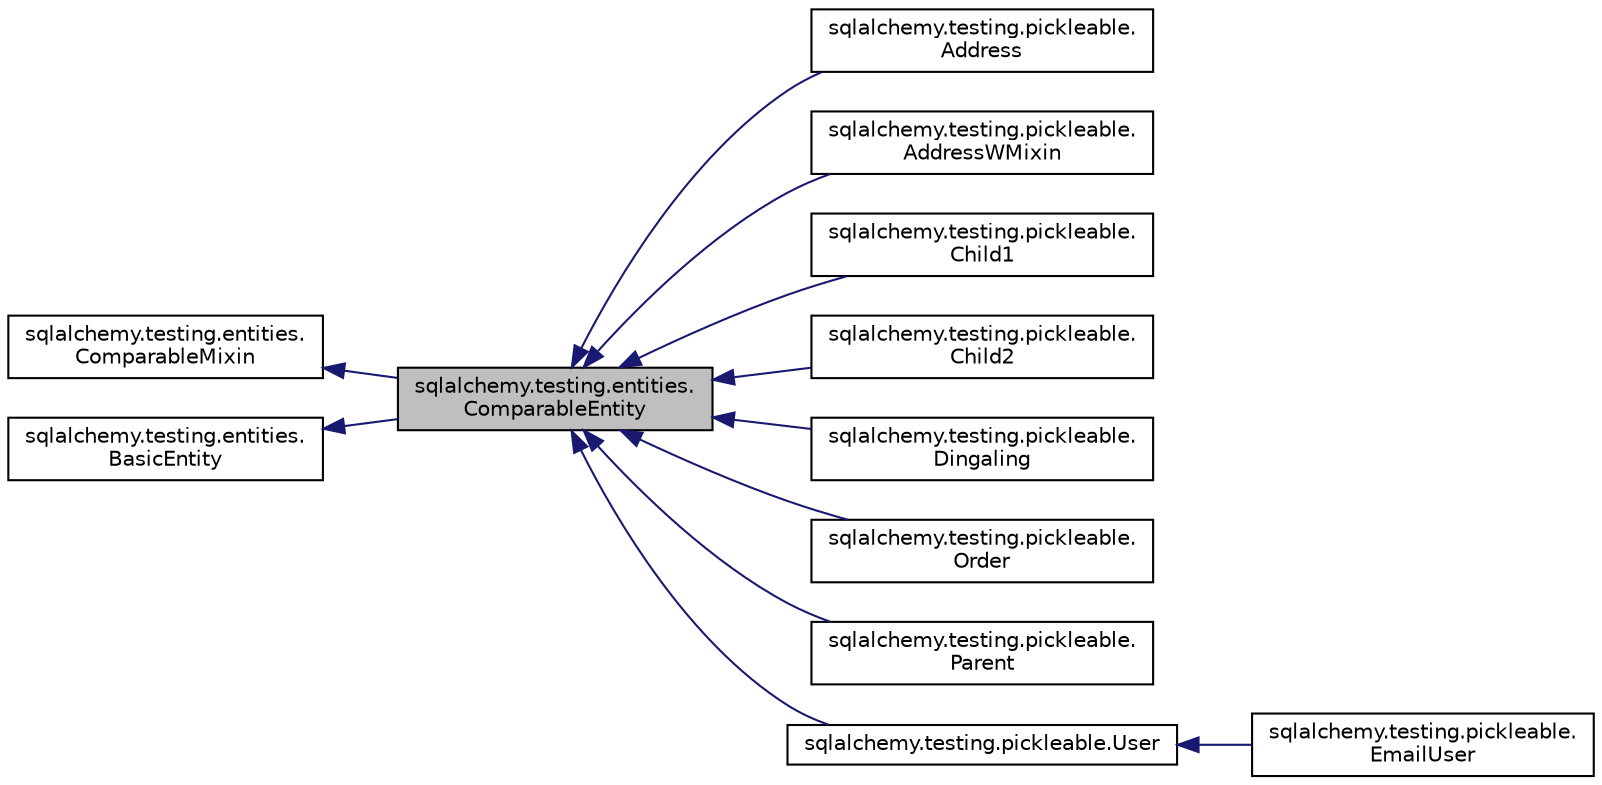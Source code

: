 digraph "sqlalchemy.testing.entities.ComparableEntity"
{
 // LATEX_PDF_SIZE
  edge [fontname="Helvetica",fontsize="10",labelfontname="Helvetica",labelfontsize="10"];
  node [fontname="Helvetica",fontsize="10",shape=record];
  rankdir="LR";
  Node1 [label="sqlalchemy.testing.entities.\lComparableEntity",height=0.2,width=0.4,color="black", fillcolor="grey75", style="filled", fontcolor="black",tooltip=" "];
  Node2 -> Node1 [dir="back",color="midnightblue",fontsize="10",style="solid",fontname="Helvetica"];
  Node2 [label="sqlalchemy.testing.entities.\lComparableMixin",height=0.2,width=0.4,color="black", fillcolor="white", style="filled",URL="$classsqlalchemy_1_1testing_1_1entities_1_1ComparableMixin.html",tooltip=" "];
  Node3 -> Node1 [dir="back",color="midnightblue",fontsize="10",style="solid",fontname="Helvetica"];
  Node3 [label="sqlalchemy.testing.entities.\lBasicEntity",height=0.2,width=0.4,color="black", fillcolor="white", style="filled",URL="$classsqlalchemy_1_1testing_1_1entities_1_1BasicEntity.html",tooltip=" "];
  Node1 -> Node4 [dir="back",color="midnightblue",fontsize="10",style="solid",fontname="Helvetica"];
  Node4 [label="sqlalchemy.testing.pickleable.\lAddress",height=0.2,width=0.4,color="black", fillcolor="white", style="filled",URL="$classsqlalchemy_1_1testing_1_1pickleable_1_1Address.html",tooltip=" "];
  Node1 -> Node5 [dir="back",color="midnightblue",fontsize="10",style="solid",fontname="Helvetica"];
  Node5 [label="sqlalchemy.testing.pickleable.\lAddressWMixin",height=0.2,width=0.4,color="black", fillcolor="white", style="filled",URL="$classsqlalchemy_1_1testing_1_1pickleable_1_1AddressWMixin.html",tooltip=" "];
  Node1 -> Node6 [dir="back",color="midnightblue",fontsize="10",style="solid",fontname="Helvetica"];
  Node6 [label="sqlalchemy.testing.pickleable.\lChild1",height=0.2,width=0.4,color="black", fillcolor="white", style="filled",URL="$classsqlalchemy_1_1testing_1_1pickleable_1_1Child1.html",tooltip=" "];
  Node1 -> Node7 [dir="back",color="midnightblue",fontsize="10",style="solid",fontname="Helvetica"];
  Node7 [label="sqlalchemy.testing.pickleable.\lChild2",height=0.2,width=0.4,color="black", fillcolor="white", style="filled",URL="$classsqlalchemy_1_1testing_1_1pickleable_1_1Child2.html",tooltip=" "];
  Node1 -> Node8 [dir="back",color="midnightblue",fontsize="10",style="solid",fontname="Helvetica"];
  Node8 [label="sqlalchemy.testing.pickleable.\lDingaling",height=0.2,width=0.4,color="black", fillcolor="white", style="filled",URL="$classsqlalchemy_1_1testing_1_1pickleable_1_1Dingaling.html",tooltip=" "];
  Node1 -> Node9 [dir="back",color="midnightblue",fontsize="10",style="solid",fontname="Helvetica"];
  Node9 [label="sqlalchemy.testing.pickleable.\lOrder",height=0.2,width=0.4,color="black", fillcolor="white", style="filled",URL="$classsqlalchemy_1_1testing_1_1pickleable_1_1Order.html",tooltip=" "];
  Node1 -> Node10 [dir="back",color="midnightblue",fontsize="10",style="solid",fontname="Helvetica"];
  Node10 [label="sqlalchemy.testing.pickleable.\lParent",height=0.2,width=0.4,color="black", fillcolor="white", style="filled",URL="$classsqlalchemy_1_1testing_1_1pickleable_1_1Parent.html",tooltip=" "];
  Node1 -> Node11 [dir="back",color="midnightblue",fontsize="10",style="solid",fontname="Helvetica"];
  Node11 [label="sqlalchemy.testing.pickleable.User",height=0.2,width=0.4,color="black", fillcolor="white", style="filled",URL="$classsqlalchemy_1_1testing_1_1pickleable_1_1User.html",tooltip=" "];
  Node11 -> Node12 [dir="back",color="midnightblue",fontsize="10",style="solid",fontname="Helvetica"];
  Node12 [label="sqlalchemy.testing.pickleable.\lEmailUser",height=0.2,width=0.4,color="black", fillcolor="white", style="filled",URL="$classsqlalchemy_1_1testing_1_1pickleable_1_1EmailUser.html",tooltip=" "];
}
